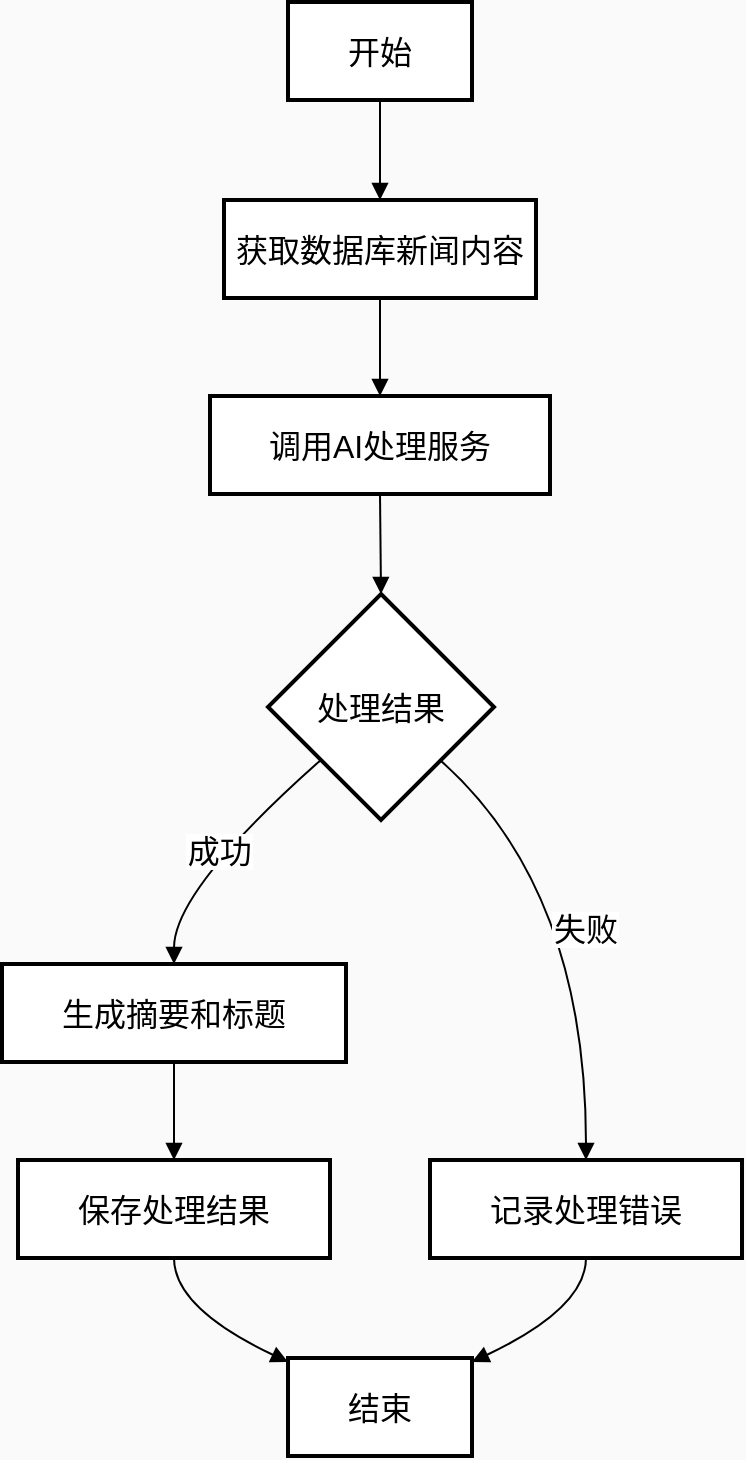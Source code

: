 <mxfile version="24.8.1">
  <diagram name="第 1 页" id="ZR1rxGoBXwm8Efvj97rI">
    <mxGraphModel dx="1051" dy="784" grid="1" gridSize="10" guides="1" tooltips="1" connect="1" arrows="1" fold="1" page="1" pageScale="1" pageWidth="827" pageHeight="1169" background="#fafafa" math="0" shadow="0">
      <root>
        <mxCell id="0" />
        <mxCell id="1" parent="0" />
        <mxCell id="7IYMLW_8pHPRVfJBY5J8-1" value="开始" style="whiteSpace=wrap;strokeWidth=2;fontSize=16;" parent="1" vertex="1">
          <mxGeometry x="353" y="40" width="92" height="49" as="geometry" />
        </mxCell>
        <mxCell id="7IYMLW_8pHPRVfJBY5J8-2" value="获取数据库新闻内容" style="whiteSpace=wrap;strokeWidth=2;fontSize=16;" parent="1" vertex="1">
          <mxGeometry x="321" y="139" width="156" height="49" as="geometry" />
        </mxCell>
        <mxCell id="7IYMLW_8pHPRVfJBY5J8-3" value="调用AI处理服务" style="whiteSpace=wrap;strokeWidth=2;fontSize=16;" parent="1" vertex="1">
          <mxGeometry x="314" y="237" width="170" height="49" as="geometry" />
        </mxCell>
        <mxCell id="7IYMLW_8pHPRVfJBY5J8-4" value="处理结果" style="rhombus;strokeWidth=2;whiteSpace=wrap;fontSize=16;" parent="1" vertex="1">
          <mxGeometry x="343" y="336" width="113" height="113" as="geometry" />
        </mxCell>
        <mxCell id="7IYMLW_8pHPRVfJBY5J8-5" value="生成摘要和标题" style="whiteSpace=wrap;strokeWidth=2;fontSize=16;" parent="1" vertex="1">
          <mxGeometry x="210" y="521" width="172" height="49" as="geometry" />
        </mxCell>
        <mxCell id="7IYMLW_8pHPRVfJBY5J8-6" value="记录处理错误" style="whiteSpace=wrap;strokeWidth=2;fontSize=16;" parent="1" vertex="1">
          <mxGeometry x="424" y="619" width="156" height="49" as="geometry" />
        </mxCell>
        <mxCell id="7IYMLW_8pHPRVfJBY5J8-7" value="保存处理结果" style="whiteSpace=wrap;strokeWidth=2;fontSize=16;" parent="1" vertex="1">
          <mxGeometry x="218" y="619" width="156" height="49" as="geometry" />
        </mxCell>
        <mxCell id="7IYMLW_8pHPRVfJBY5J8-8" value="结束" style="whiteSpace=wrap;strokeWidth=2;fontSize=16;" parent="1" vertex="1">
          <mxGeometry x="353" y="718" width="92" height="49" as="geometry" />
        </mxCell>
        <mxCell id="7IYMLW_8pHPRVfJBY5J8-9" value="" style="curved=1;startArrow=none;endArrow=block;exitX=0.5;exitY=0.99;entryX=0.5;entryY=-0.01;rounded=0;fontSize=16;" parent="1" source="7IYMLW_8pHPRVfJBY5J8-1" target="7IYMLW_8pHPRVfJBY5J8-2" edge="1">
          <mxGeometry relative="1" as="geometry">
            <Array as="points" />
          </mxGeometry>
        </mxCell>
        <mxCell id="7IYMLW_8pHPRVfJBY5J8-10" value="" style="curved=1;startArrow=none;endArrow=block;exitX=0.5;exitY=0.98;entryX=0.5;entryY=0;rounded=0;fontSize=16;" parent="1" source="7IYMLW_8pHPRVfJBY5J8-2" target="7IYMLW_8pHPRVfJBY5J8-3" edge="1">
          <mxGeometry relative="1" as="geometry">
            <Array as="points" />
          </mxGeometry>
        </mxCell>
        <mxCell id="7IYMLW_8pHPRVfJBY5J8-11" value="" style="curved=1;startArrow=none;endArrow=block;exitX=0.5;exitY=0.99;entryX=0.5;entryY=0;rounded=0;fontSize=16;" parent="1" source="7IYMLW_8pHPRVfJBY5J8-3" target="7IYMLW_8pHPRVfJBY5J8-4" edge="1">
          <mxGeometry relative="1" as="geometry">
            <Array as="points" />
          </mxGeometry>
        </mxCell>
        <mxCell id="7IYMLW_8pHPRVfJBY5J8-12" value="成功" style="curved=1;startArrow=none;endArrow=block;exitX=0;exitY=0.94;entryX=0.5;entryY=-0.01;rounded=0;fontSize=16;" parent="1" source="7IYMLW_8pHPRVfJBY5J8-4" target="7IYMLW_8pHPRVfJBY5J8-5" edge="1">
          <mxGeometry relative="1" as="geometry">
            <Array as="points">
              <mxPoint x="296" y="484" />
            </Array>
          </mxGeometry>
        </mxCell>
        <mxCell id="7IYMLW_8pHPRVfJBY5J8-13" value="失败" style="curved=1;startArrow=none;endArrow=block;exitX=0.99;exitY=0.94;entryX=0.5;entryY=0;rounded=0;fontSize=16;" parent="1" source="7IYMLW_8pHPRVfJBY5J8-4" target="7IYMLW_8pHPRVfJBY5J8-6" edge="1">
          <mxGeometry relative="1" as="geometry">
            <Array as="points">
              <mxPoint x="502" y="484" />
            </Array>
          </mxGeometry>
        </mxCell>
        <mxCell id="7IYMLW_8pHPRVfJBY5J8-14" value="" style="curved=1;startArrow=none;endArrow=block;exitX=0.5;exitY=0.98;entryX=0.5;entryY=0;rounded=0;fontSize=16;" parent="1" source="7IYMLW_8pHPRVfJBY5J8-5" target="7IYMLW_8pHPRVfJBY5J8-7" edge="1">
          <mxGeometry relative="1" as="geometry">
            <Array as="points" />
          </mxGeometry>
        </mxCell>
        <mxCell id="7IYMLW_8pHPRVfJBY5J8-15" value="" style="curved=1;startArrow=none;endArrow=block;exitX=0.5;exitY=0.99;entryX=0;entryY=0.04;rounded=0;fontSize=16;" parent="1" source="7IYMLW_8pHPRVfJBY5J8-7" target="7IYMLW_8pHPRVfJBY5J8-8" edge="1">
          <mxGeometry relative="1" as="geometry">
            <Array as="points">
              <mxPoint x="296" y="693" />
            </Array>
          </mxGeometry>
        </mxCell>
        <mxCell id="7IYMLW_8pHPRVfJBY5J8-16" value="" style="curved=1;startArrow=none;endArrow=block;exitX=0.5;exitY=0.99;entryX=1;entryY=0.04;rounded=0;fontSize=16;" parent="1" source="7IYMLW_8pHPRVfJBY5J8-6" target="7IYMLW_8pHPRVfJBY5J8-8" edge="1">
          <mxGeometry relative="1" as="geometry">
            <Array as="points">
              <mxPoint x="502" y="693" />
            </Array>
          </mxGeometry>
        </mxCell>
      </root>
    </mxGraphModel>
  </diagram>
</mxfile>
